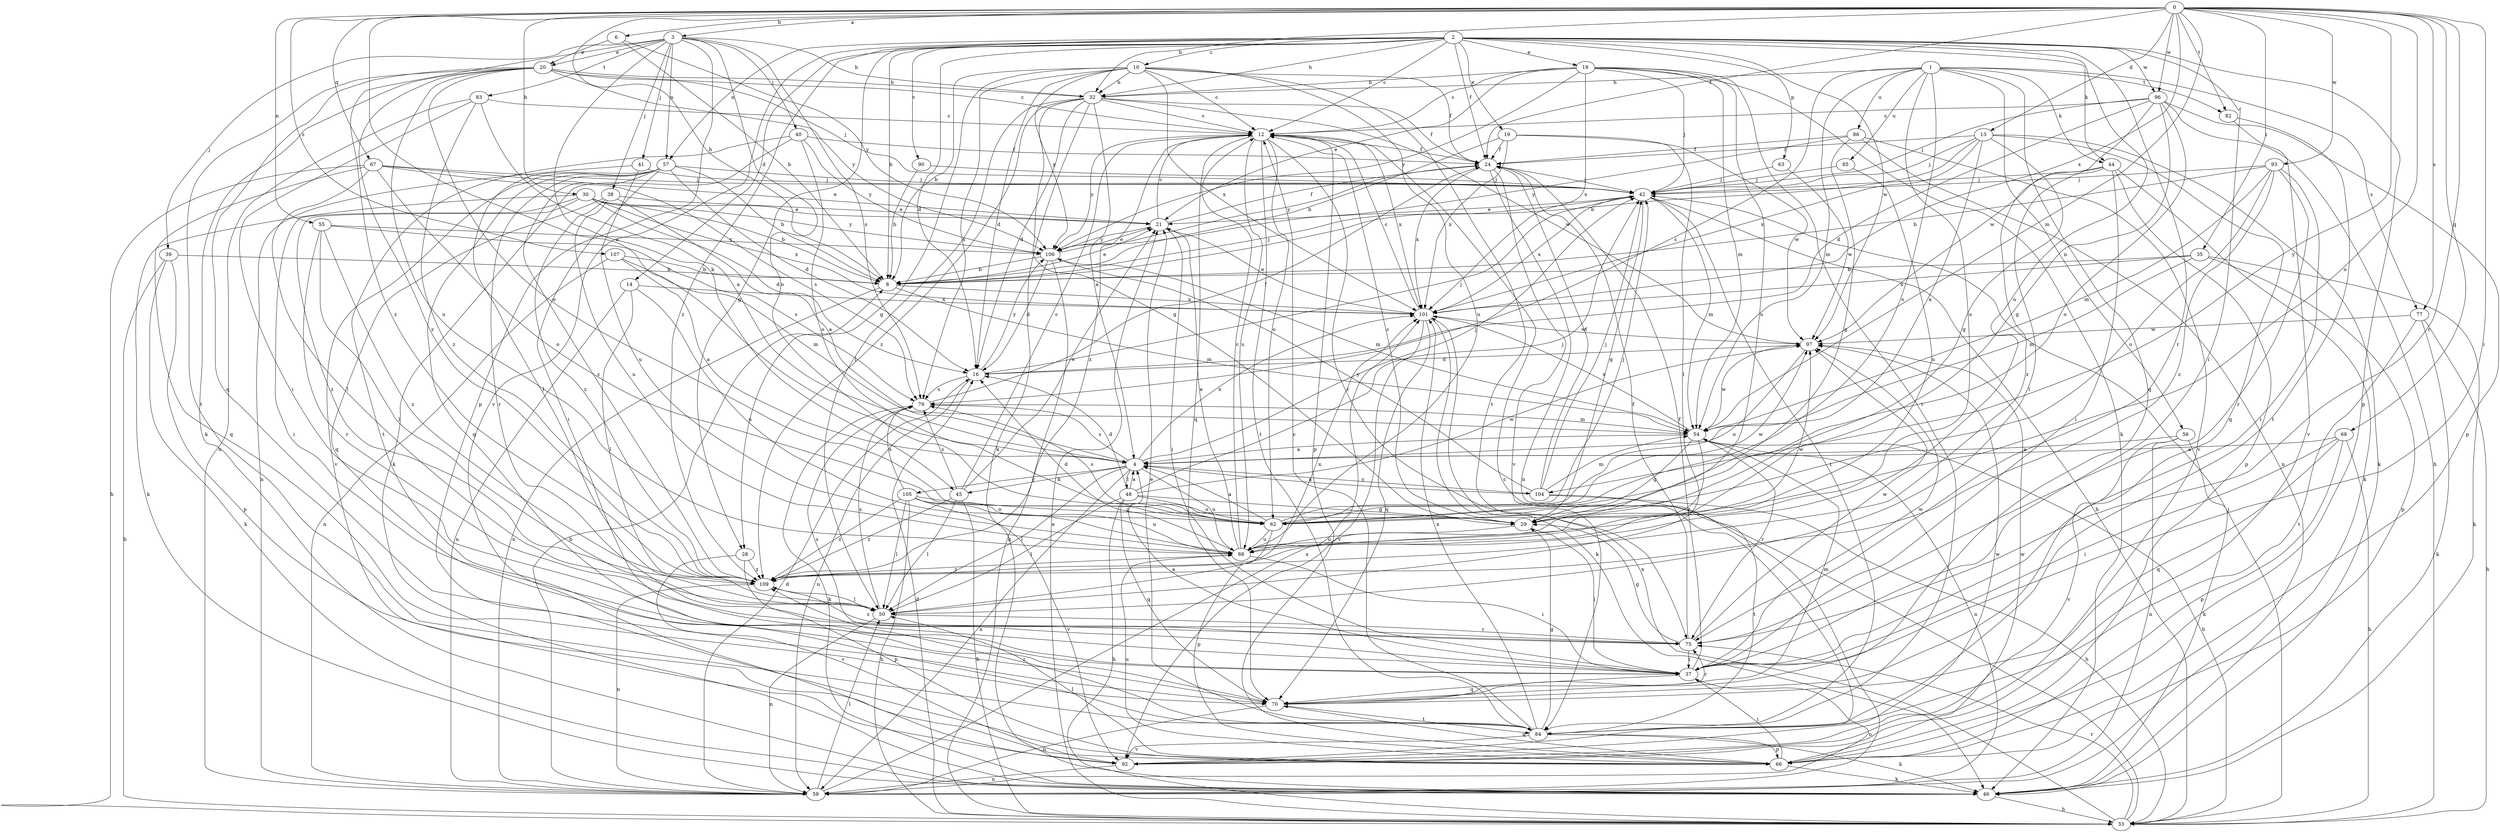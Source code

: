 strict digraph  {
0;
1;
2;
3;
4;
6;
8;
10;
12;
13;
14;
16;
18;
19;
20;
21;
24;
28;
29;
30;
32;
33;
35;
37;
38;
39;
40;
41;
42;
44;
45;
46;
48;
50;
54;
55;
56;
57;
58;
62;
63;
66;
67;
68;
70;
75;
77;
79;
82;
83;
84;
85;
86;
88;
90;
92;
93;
96;
97;
101;
104;
105;
106;
107;
109;
0 -> 3  [label=a];
0 -> 4  [label=a];
0 -> 6  [label=b];
0 -> 8  [label=b];
0 -> 13  [label=d];
0 -> 24  [label=f];
0 -> 30  [label=h];
0 -> 32  [label=h];
0 -> 35  [label=i];
0 -> 37  [label=i];
0 -> 54  [label=m];
0 -> 55  [label=n];
0 -> 62  [label=o];
0 -> 67  [label=q];
0 -> 68  [label=q];
0 -> 75  [label=r];
0 -> 77  [label=s];
0 -> 82  [label=t];
0 -> 93  [label=w];
0 -> 96  [label=w];
0 -> 101  [label=x];
0 -> 104  [label=y];
0 -> 107  [label=z];
1 -> 32  [label=h];
1 -> 44  [label=k];
1 -> 54  [label=m];
1 -> 56  [label=n];
1 -> 62  [label=o];
1 -> 70  [label=q];
1 -> 77  [label=s];
1 -> 79  [label=s];
1 -> 82  [label=t];
1 -> 85  [label=u];
1 -> 86  [label=u];
1 -> 88  [label=u];
2 -> 8  [label=b];
2 -> 10  [label=c];
2 -> 12  [label=c];
2 -> 14  [label=d];
2 -> 16  [label=d];
2 -> 18  [label=e];
2 -> 19  [label=e];
2 -> 24  [label=f];
2 -> 28  [label=g];
2 -> 32  [label=h];
2 -> 37  [label=i];
2 -> 44  [label=k];
2 -> 57  [label=n];
2 -> 63  [label=p];
2 -> 66  [label=p];
2 -> 75  [label=r];
2 -> 88  [label=u];
2 -> 90  [label=v];
2 -> 92  [label=v];
2 -> 96  [label=w];
2 -> 97  [label=w];
2 -> 109  [label=z];
3 -> 20  [label=e];
3 -> 32  [label=h];
3 -> 38  [label=j];
3 -> 39  [label=j];
3 -> 40  [label=j];
3 -> 41  [label=j];
3 -> 45  [label=k];
3 -> 57  [label=n];
3 -> 62  [label=o];
3 -> 66  [label=p];
3 -> 79  [label=s];
3 -> 83  [label=t];
3 -> 109  [label=z];
4 -> 42  [label=j];
4 -> 45  [label=k];
4 -> 48  [label=l];
4 -> 50  [label=l];
4 -> 58  [label=n];
4 -> 79  [label=s];
4 -> 88  [label=u];
4 -> 101  [label=x];
4 -> 104  [label=y];
4 -> 105  [label=y];
6 -> 8  [label=b];
6 -> 20  [label=e];
6 -> 106  [label=y];
8 -> 21  [label=e];
8 -> 42  [label=j];
8 -> 54  [label=m];
8 -> 58  [label=n];
8 -> 101  [label=x];
10 -> 8  [label=b];
10 -> 12  [label=c];
10 -> 16  [label=d];
10 -> 24  [label=f];
10 -> 28  [label=g];
10 -> 32  [label=h];
10 -> 79  [label=s];
10 -> 84  [label=t];
10 -> 88  [label=u];
10 -> 101  [label=x];
10 -> 106  [label=y];
12 -> 24  [label=f];
12 -> 62  [label=o];
12 -> 66  [label=p];
12 -> 70  [label=q];
12 -> 75  [label=r];
12 -> 84  [label=t];
12 -> 88  [label=u];
12 -> 101  [label=x];
12 -> 106  [label=y];
12 -> 109  [label=z];
13 -> 4  [label=a];
13 -> 8  [label=b];
13 -> 24  [label=f];
13 -> 29  [label=g];
13 -> 42  [label=j];
13 -> 46  [label=k];
13 -> 70  [label=q];
13 -> 101  [label=x];
14 -> 50  [label=l];
14 -> 58  [label=n];
14 -> 88  [label=u];
14 -> 101  [label=x];
16 -> 42  [label=j];
16 -> 58  [label=n];
16 -> 79  [label=s];
16 -> 106  [label=y];
18 -> 12  [label=c];
18 -> 21  [label=e];
18 -> 32  [label=h];
18 -> 42  [label=j];
18 -> 46  [label=k];
18 -> 54  [label=m];
18 -> 84  [label=t];
18 -> 88  [label=u];
18 -> 101  [label=x];
18 -> 106  [label=y];
19 -> 8  [label=b];
19 -> 24  [label=f];
19 -> 50  [label=l];
19 -> 97  [label=w];
19 -> 101  [label=x];
20 -> 12  [label=c];
20 -> 32  [label=h];
20 -> 42  [label=j];
20 -> 46  [label=k];
20 -> 62  [label=o];
20 -> 70  [label=q];
20 -> 84  [label=t];
20 -> 88  [label=u];
20 -> 106  [label=y];
20 -> 109  [label=z];
21 -> 12  [label=c];
21 -> 24  [label=f];
21 -> 37  [label=i];
21 -> 106  [label=y];
24 -> 42  [label=j];
24 -> 58  [label=n];
24 -> 92  [label=v];
24 -> 101  [label=x];
24 -> 106  [label=y];
28 -> 66  [label=p];
28 -> 92  [label=v];
28 -> 109  [label=z];
29 -> 12  [label=c];
29 -> 37  [label=i];
29 -> 79  [label=s];
29 -> 88  [label=u];
30 -> 8  [label=b];
30 -> 16  [label=d];
30 -> 21  [label=e];
30 -> 37  [label=i];
30 -> 46  [label=k];
30 -> 101  [label=x];
30 -> 106  [label=y];
30 -> 109  [label=z];
32 -> 4  [label=a];
32 -> 12  [label=c];
32 -> 16  [label=d];
32 -> 24  [label=f];
32 -> 29  [label=g];
32 -> 46  [label=k];
32 -> 50  [label=l];
32 -> 97  [label=w];
32 -> 109  [label=z];
33 -> 12  [label=c];
33 -> 16  [label=d];
33 -> 21  [label=e];
33 -> 42  [label=j];
33 -> 75  [label=r];
33 -> 101  [label=x];
35 -> 8  [label=b];
35 -> 46  [label=k];
35 -> 54  [label=m];
35 -> 66  [label=p];
35 -> 101  [label=x];
37 -> 4  [label=a];
37 -> 24  [label=f];
37 -> 58  [label=n];
37 -> 70  [label=q];
37 -> 79  [label=s];
37 -> 97  [label=w];
38 -> 4  [label=a];
38 -> 21  [label=e];
38 -> 70  [label=q];
38 -> 88  [label=u];
38 -> 109  [label=z];
39 -> 8  [label=b];
39 -> 33  [label=h];
39 -> 46  [label=k];
39 -> 66  [label=p];
40 -> 24  [label=f];
40 -> 46  [label=k];
40 -> 62  [label=o];
40 -> 84  [label=t];
40 -> 106  [label=y];
41 -> 42  [label=j];
41 -> 58  [label=n];
41 -> 88  [label=u];
42 -> 21  [label=e];
42 -> 29  [label=g];
42 -> 33  [label=h];
42 -> 54  [label=m];
42 -> 84  [label=t];
42 -> 101  [label=x];
44 -> 37  [label=i];
44 -> 42  [label=j];
44 -> 46  [label=k];
44 -> 50  [label=l];
44 -> 66  [label=p];
44 -> 109  [label=z];
45 -> 12  [label=c];
45 -> 21  [label=e];
45 -> 33  [label=h];
45 -> 50  [label=l];
45 -> 79  [label=s];
45 -> 109  [label=z];
46 -> 33  [label=h];
48 -> 4  [label=a];
48 -> 16  [label=d];
48 -> 29  [label=g];
48 -> 33  [label=h];
48 -> 42  [label=j];
48 -> 50  [label=l];
48 -> 62  [label=o];
48 -> 70  [label=q];
48 -> 97  [label=w];
50 -> 58  [label=n];
50 -> 75  [label=r];
50 -> 79  [label=s];
50 -> 101  [label=x];
54 -> 4  [label=a];
54 -> 29  [label=g];
54 -> 33  [label=h];
54 -> 58  [label=n];
54 -> 75  [label=r];
54 -> 97  [label=w];
54 -> 101  [label=x];
54 -> 109  [label=z];
55 -> 50  [label=l];
55 -> 75  [label=r];
55 -> 79  [label=s];
55 -> 106  [label=y];
55 -> 109  [label=z];
56 -> 4  [label=a];
56 -> 46  [label=k];
56 -> 58  [label=n];
56 -> 92  [label=v];
57 -> 8  [label=b];
57 -> 16  [label=d];
57 -> 37  [label=i];
57 -> 42  [label=j];
57 -> 50  [label=l];
57 -> 70  [label=q];
57 -> 75  [label=r];
57 -> 92  [label=v];
57 -> 109  [label=z];
58 -> 8  [label=b];
58 -> 16  [label=d];
58 -> 50  [label=l];
58 -> 101  [label=x];
62 -> 4  [label=a];
62 -> 42  [label=j];
62 -> 66  [label=p];
62 -> 88  [label=u];
62 -> 97  [label=w];
63 -> 42  [label=j];
63 -> 97  [label=w];
66 -> 37  [label=i];
66 -> 46  [label=k];
66 -> 50  [label=l];
66 -> 70  [label=q];
66 -> 88  [label=u];
66 -> 97  [label=w];
67 -> 21  [label=e];
67 -> 33  [label=h];
67 -> 42  [label=j];
67 -> 50  [label=l];
67 -> 62  [label=o];
67 -> 70  [label=q];
67 -> 79  [label=s];
68 -> 4  [label=a];
68 -> 33  [label=h];
68 -> 37  [label=i];
68 -> 66  [label=p];
68 -> 70  [label=q];
70 -> 54  [label=m];
70 -> 58  [label=n];
70 -> 75  [label=r];
70 -> 84  [label=t];
75 -> 24  [label=f];
75 -> 29  [label=g];
75 -> 37  [label=i];
75 -> 97  [label=w];
75 -> 109  [label=z];
77 -> 33  [label=h];
77 -> 46  [label=k];
77 -> 84  [label=t];
77 -> 97  [label=w];
79 -> 24  [label=f];
79 -> 46  [label=k];
79 -> 54  [label=m];
82 -> 84  [label=t];
82 -> 92  [label=v];
83 -> 4  [label=a];
83 -> 12  [label=c];
83 -> 37  [label=i];
83 -> 58  [label=n];
83 -> 109  [label=z];
84 -> 12  [label=c];
84 -> 21  [label=e];
84 -> 29  [label=g];
84 -> 46  [label=k];
84 -> 66  [label=p];
84 -> 92  [label=v];
84 -> 101  [label=x];
84 -> 109  [label=z];
85 -> 42  [label=j];
85 -> 88  [label=u];
86 -> 24  [label=f];
86 -> 29  [label=g];
86 -> 58  [label=n];
86 -> 92  [label=v];
86 -> 106  [label=y];
88 -> 12  [label=c];
88 -> 16  [label=d];
88 -> 21  [label=e];
88 -> 37  [label=i];
88 -> 97  [label=w];
88 -> 109  [label=z];
90 -> 8  [label=b];
90 -> 42  [label=j];
92 -> 58  [label=n];
92 -> 97  [label=w];
93 -> 8  [label=b];
93 -> 37  [label=i];
93 -> 42  [label=j];
93 -> 54  [label=m];
93 -> 62  [label=o];
93 -> 75  [label=r];
93 -> 109  [label=z];
96 -> 12  [label=c];
96 -> 16  [label=d];
96 -> 29  [label=g];
96 -> 33  [label=h];
96 -> 42  [label=j];
96 -> 62  [label=o];
96 -> 66  [label=p];
96 -> 97  [label=w];
97 -> 16  [label=d];
97 -> 62  [label=o];
101 -> 12  [label=c];
101 -> 21  [label=e];
101 -> 46  [label=k];
101 -> 70  [label=q];
101 -> 92  [label=v];
101 -> 97  [label=w];
104 -> 4  [label=a];
104 -> 24  [label=f];
104 -> 33  [label=h];
104 -> 42  [label=j];
104 -> 54  [label=m];
104 -> 84  [label=t];
104 -> 106  [label=y];
105 -> 29  [label=g];
105 -> 33  [label=h];
105 -> 50  [label=l];
105 -> 62  [label=o];
105 -> 79  [label=s];
105 -> 88  [label=u];
105 -> 92  [label=v];
105 -> 109  [label=z];
106 -> 8  [label=b];
106 -> 16  [label=d];
106 -> 21  [label=e];
106 -> 33  [label=h];
106 -> 54  [label=m];
107 -> 4  [label=a];
107 -> 8  [label=b];
107 -> 54  [label=m];
107 -> 58  [label=n];
109 -> 50  [label=l];
109 -> 58  [label=n];
}
